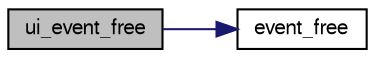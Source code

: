 digraph "ui_event_free"
{
 // LATEX_PDF_SIZE
  bgcolor="transparent";
  edge [fontname="FreeSans",fontsize="10",labelfontname="FreeSans",labelfontsize="10"];
  node [fontname="FreeSans",fontsize="10",shape=record];
  rankdir="LR";
  Node1 [label="ui_event_free",height=0.2,width=0.4,color="black", fillcolor="grey75", style="filled", fontcolor="black",tooltip="Free events."];
  Node1 -> Node2 [color="midnightblue",fontsize="10",style="solid",fontname="FreeSans"];
  Node2 [label="event_free",height=0.2,width=0.4,color="black",URL="$event_8c.html#aab2a250b15fbac6f46d42938651ff648",tooltip="Free a message event."];
}
